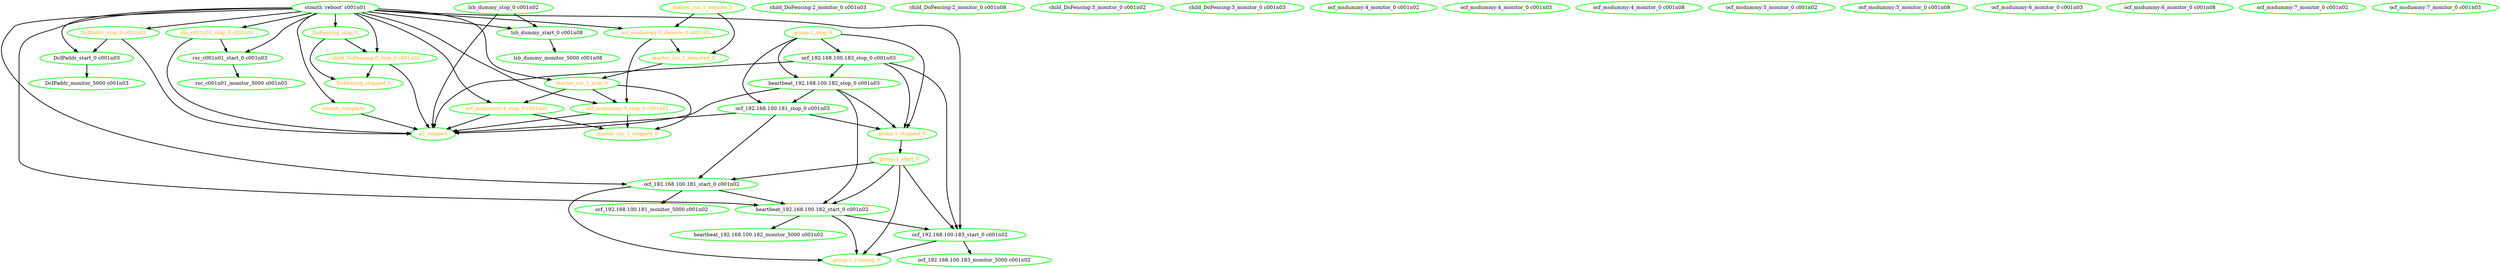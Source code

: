 digraph "g" {
"DcIPaddr_monitor_5000 c001n03" [ style=bold color="green" fontcolor="black" ]
"DcIPaddr_start_0 c001n03" -> "DcIPaddr_monitor_5000 c001n03" [ style = bold]
"DcIPaddr_start_0 c001n03" [ style=bold color="green" fontcolor="black" ]
"DcIPaddr_stop_0 c001n01" -> "DcIPaddr_start_0 c001n03" [ style = bold]
"DcIPaddr_stop_0 c001n01" -> "all_stopped" [ style = bold]
"DcIPaddr_stop_0 c001n01" [ style=bold color="green" fontcolor="orange" ]
"DoFencing_stop_0" -> "DoFencing_stopped_0" [ style = bold]
"DoFencing_stop_0" -> "child_DoFencing:0_stop_0 c001n01" [ style = bold]
"DoFencing_stop_0" [ style=bold color="green" fontcolor="orange" ]
"DoFencing_stopped_0" [ style=bold color="green" fontcolor="orange" ]
"all_stopped" [ style=bold color="green" fontcolor="orange" ]
"child_DoFencing:0_stop_0 c001n01" -> "DoFencing_stopped_0" [ style = bold]
"child_DoFencing:0_stop_0 c001n01" -> "all_stopped" [ style = bold]
"child_DoFencing:0_stop_0 c001n01" [ style=bold color="green" fontcolor="orange" ]
"child_DoFencing:2_monitor_0 c001n03" [ style=bold color="green" fontcolor="black" ]
"child_DoFencing:2_monitor_0 c001n08" [ style=bold color="green" fontcolor="black" ]
"child_DoFencing:3_monitor_0 c001n02" [ style=bold color="green" fontcolor="black" ]
"child_DoFencing:3_monitor_0 c001n03" [ style=bold color="green" fontcolor="black" ]
"group-1_running_0" [ style=bold color="green" fontcolor="orange" ]
"group-1_start_0" -> "group-1_running_0" [ style = bold]
"group-1_start_0" -> "heartbeat_192.168.100.182_start_0 c001n02" [ style = bold]
"group-1_start_0" -> "ocf_192.168.100.181_start_0 c001n02" [ style = bold]
"group-1_start_0" -> "ocf_192.168.100.183_start_0 c001n02" [ style = bold]
"group-1_start_0" [ style=bold color="green" fontcolor="orange" ]
"group-1_stop_0" -> "group-1_stopped_0" [ style = bold]
"group-1_stop_0" -> "heartbeat_192.168.100.182_stop_0 c001n03" [ style = bold]
"group-1_stop_0" -> "ocf_192.168.100.181_stop_0 c001n03" [ style = bold]
"group-1_stop_0" -> "ocf_192.168.100.183_stop_0 c001n03" [ style = bold]
"group-1_stop_0" [ style=bold color="green" fontcolor="orange" ]
"group-1_stopped_0" -> "group-1_start_0" [ style = bold]
"group-1_stopped_0" [ style=bold color="green" fontcolor="orange" ]
"heartbeat_192.168.100.182_monitor_5000 c001n02" [ style=bold color="green" fontcolor="black" ]
"heartbeat_192.168.100.182_start_0 c001n02" -> "group-1_running_0" [ style = bold]
"heartbeat_192.168.100.182_start_0 c001n02" -> "heartbeat_192.168.100.182_monitor_5000 c001n02" [ style = bold]
"heartbeat_192.168.100.182_start_0 c001n02" -> "ocf_192.168.100.183_start_0 c001n02" [ style = bold]
"heartbeat_192.168.100.182_start_0 c001n02" [ style=bold color="green" fontcolor="black" ]
"heartbeat_192.168.100.182_stop_0 c001n03" -> "all_stopped" [ style = bold]
"heartbeat_192.168.100.182_stop_0 c001n03" -> "group-1_stopped_0" [ style = bold]
"heartbeat_192.168.100.182_stop_0 c001n03" -> "heartbeat_192.168.100.182_start_0 c001n02" [ style = bold]
"heartbeat_192.168.100.182_stop_0 c001n03" -> "ocf_192.168.100.181_stop_0 c001n03" [ style = bold]
"heartbeat_192.168.100.182_stop_0 c001n03" [ style=bold color="green" fontcolor="black" ]
"lsb_dummy_monitor_5000 c001n08" [ style=bold color="green" fontcolor="black" ]
"lsb_dummy_start_0 c001n08" -> "lsb_dummy_monitor_5000 c001n08" [ style = bold]
"lsb_dummy_start_0 c001n08" [ style=bold color="green" fontcolor="black" ]
"lsb_dummy_stop_0 c001n02" -> "all_stopped" [ style = bold]
"lsb_dummy_stop_0 c001n02" -> "lsb_dummy_start_0 c001n08" [ style = bold]
"lsb_dummy_stop_0 c001n02" [ style=bold color="green" fontcolor="black" ]
"master_rsc_1_demote_0" -> "master_rsc_1_demoted_0" [ style = bold]
"master_rsc_1_demote_0" -> "ocf_msdummy:0_demote_0 c001n01" [ style = bold]
"master_rsc_1_demote_0" [ style=bold color="green" fontcolor="orange" ]
"master_rsc_1_demoted_0" -> "master_rsc_1_stop_0" [ style = bold]
"master_rsc_1_demoted_0" [ style=bold color="green" fontcolor="orange" ]
"master_rsc_1_stop_0" -> "master_rsc_1_stopped_0" [ style = bold]
"master_rsc_1_stop_0" -> "ocf_msdummy:0_stop_0 c001n01" [ style = bold]
"master_rsc_1_stop_0" -> "ocf_msdummy:4_stop_0 c001n01" [ style = bold]
"master_rsc_1_stop_0" [ style=bold color="green" fontcolor="orange" ]
"master_rsc_1_stopped_0" [ style=bold color="green" fontcolor="orange" ]
"ocf_192.168.100.181_monitor_5000 c001n02" [ style=bold color="green" fontcolor="black" ]
"ocf_192.168.100.181_start_0 c001n02" -> "group-1_running_0" [ style = bold]
"ocf_192.168.100.181_start_0 c001n02" -> "heartbeat_192.168.100.182_start_0 c001n02" [ style = bold]
"ocf_192.168.100.181_start_0 c001n02" -> "ocf_192.168.100.181_monitor_5000 c001n02" [ style = bold]
"ocf_192.168.100.181_start_0 c001n02" [ style=bold color="green" fontcolor="black" ]
"ocf_192.168.100.181_stop_0 c001n03" -> "all_stopped" [ style = bold]
"ocf_192.168.100.181_stop_0 c001n03" -> "group-1_stopped_0" [ style = bold]
"ocf_192.168.100.181_stop_0 c001n03" -> "ocf_192.168.100.181_start_0 c001n02" [ style = bold]
"ocf_192.168.100.181_stop_0 c001n03" [ style=bold color="green" fontcolor="black" ]
"ocf_192.168.100.183_monitor_5000 c001n02" [ style=bold color="green" fontcolor="black" ]
"ocf_192.168.100.183_start_0 c001n02" -> "group-1_running_0" [ style = bold]
"ocf_192.168.100.183_start_0 c001n02" -> "ocf_192.168.100.183_monitor_5000 c001n02" [ style = bold]
"ocf_192.168.100.183_start_0 c001n02" [ style=bold color="green" fontcolor="black" ]
"ocf_192.168.100.183_stop_0 c001n03" -> "all_stopped" [ style = bold]
"ocf_192.168.100.183_stop_0 c001n03" -> "group-1_stopped_0" [ style = bold]
"ocf_192.168.100.183_stop_0 c001n03" -> "heartbeat_192.168.100.182_stop_0 c001n03" [ style = bold]
"ocf_192.168.100.183_stop_0 c001n03" -> "ocf_192.168.100.183_start_0 c001n02" [ style = bold]
"ocf_192.168.100.183_stop_0 c001n03" [ style=bold color="green" fontcolor="black" ]
"ocf_msdummy:0_demote_0 c001n01" -> "master_rsc_1_demoted_0" [ style = bold]
"ocf_msdummy:0_demote_0 c001n01" -> "ocf_msdummy:0_stop_0 c001n01" [ style = bold]
"ocf_msdummy:0_demote_0 c001n01" [ style=bold color="green" fontcolor="orange" ]
"ocf_msdummy:0_stop_0 c001n01" -> "all_stopped" [ style = bold]
"ocf_msdummy:0_stop_0 c001n01" -> "master_rsc_1_stopped_0" [ style = bold]
"ocf_msdummy:0_stop_0 c001n01" [ style=bold color="green" fontcolor="orange" ]
"ocf_msdummy:4_monitor_0 c001n02" [ style=bold color="green" fontcolor="black" ]
"ocf_msdummy:4_monitor_0 c001n03" [ style=bold color="green" fontcolor="black" ]
"ocf_msdummy:4_monitor_0 c001n08" [ style=bold color="green" fontcolor="black" ]
"ocf_msdummy:4_stop_0 c001n01" -> "all_stopped" [ style = bold]
"ocf_msdummy:4_stop_0 c001n01" -> "master_rsc_1_stopped_0" [ style = bold]
"ocf_msdummy:4_stop_0 c001n01" [ style=bold color="green" fontcolor="orange" ]
"ocf_msdummy:5_monitor_0 c001n02" [ style=bold color="green" fontcolor="black" ]
"ocf_msdummy:5_monitor_0 c001n08" [ style=bold color="green" fontcolor="black" ]
"ocf_msdummy:6_monitor_0 c001n03" [ style=bold color="green" fontcolor="black" ]
"ocf_msdummy:6_monitor_0 c001n08" [ style=bold color="green" fontcolor="black" ]
"ocf_msdummy:7_monitor_0 c001n02" [ style=bold color="green" fontcolor="black" ]
"ocf_msdummy:7_monitor_0 c001n03" [ style=bold color="green" fontcolor="black" ]
"rsc_c001n01_monitor_5000 c001n03" [ style=bold color="green" fontcolor="black" ]
"rsc_c001n01_start_0 c001n03" -> "rsc_c001n01_monitor_5000 c001n03" [ style = bold]
"rsc_c001n01_start_0 c001n03" [ style=bold color="green" fontcolor="black" ]
"rsc_c001n01_stop_0 c001n01" -> "all_stopped" [ style = bold]
"rsc_c001n01_stop_0 c001n01" -> "rsc_c001n01_start_0 c001n03" [ style = bold]
"rsc_c001n01_stop_0 c001n01" [ style=bold color="green" fontcolor="orange" ]
"stonith 'reboot' c001n01" -> "DcIPaddr_start_0 c001n03" [ style = bold]
"stonith 'reboot' c001n01" -> "DcIPaddr_stop_0 c001n01" [ style = bold]
"stonith 'reboot' c001n01" -> "DoFencing_stop_0" [ style = bold]
"stonith 'reboot' c001n01" -> "child_DoFencing:0_stop_0 c001n01" [ style = bold]
"stonith 'reboot' c001n01" -> "heartbeat_192.168.100.182_start_0 c001n02" [ style = bold]
"stonith 'reboot' c001n01" -> "lsb_dummy_start_0 c001n08" [ style = bold]
"stonith 'reboot' c001n01" -> "master_rsc_1_stop_0" [ style = bold]
"stonith 'reboot' c001n01" -> "ocf_192.168.100.181_start_0 c001n02" [ style = bold]
"stonith 'reboot' c001n01" -> "ocf_192.168.100.183_start_0 c001n02" [ style = bold]
"stonith 'reboot' c001n01" -> "ocf_msdummy:0_demote_0 c001n01" [ style = bold]
"stonith 'reboot' c001n01" -> "ocf_msdummy:0_stop_0 c001n01" [ style = bold]
"stonith 'reboot' c001n01" -> "ocf_msdummy:4_stop_0 c001n01" [ style = bold]
"stonith 'reboot' c001n01" -> "rsc_c001n01_start_0 c001n03" [ style = bold]
"stonith 'reboot' c001n01" -> "rsc_c001n01_stop_0 c001n01" [ style = bold]
"stonith 'reboot' c001n01" -> "stonith_complete" [ style = bold]
"stonith 'reboot' c001n01" [ style=bold color="green" fontcolor="black"]
"stonith_complete" -> "all_stopped" [ style = bold]
"stonith_complete" [ style=bold color="green" fontcolor="orange" ]
}
